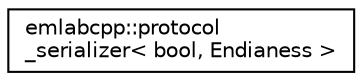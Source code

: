 digraph "Graphical Class Hierarchy"
{
 // LATEX_PDF_SIZE
  edge [fontname="Helvetica",fontsize="10",labelfontname="Helvetica",labelfontsize="10"];
  node [fontname="Helvetica",fontsize="10",shape=record];
  rankdir="LR";
  Node0 [label="emlabcpp::protocol\l_serializer\< bool, Endianess \>",height=0.2,width=0.4,color="black", fillcolor="white", style="filled",URL="$structemlabcpp_1_1protocol__serializer_3_01bool_00_01Endianess_01_4.html",tooltip=" "];
}
